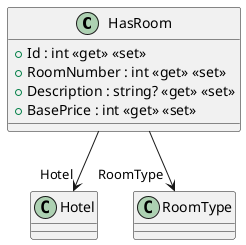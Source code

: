 @startuml
class HasRoom {
    + Id : int <<get>> <<set>>
    + RoomNumber : int <<get>> <<set>>
    + Description : string? <<get>> <<set>>
    + BasePrice : int <<get>> <<set>>
}
HasRoom --> "Hotel" Hotel
HasRoom --> "RoomType" RoomType
@enduml
